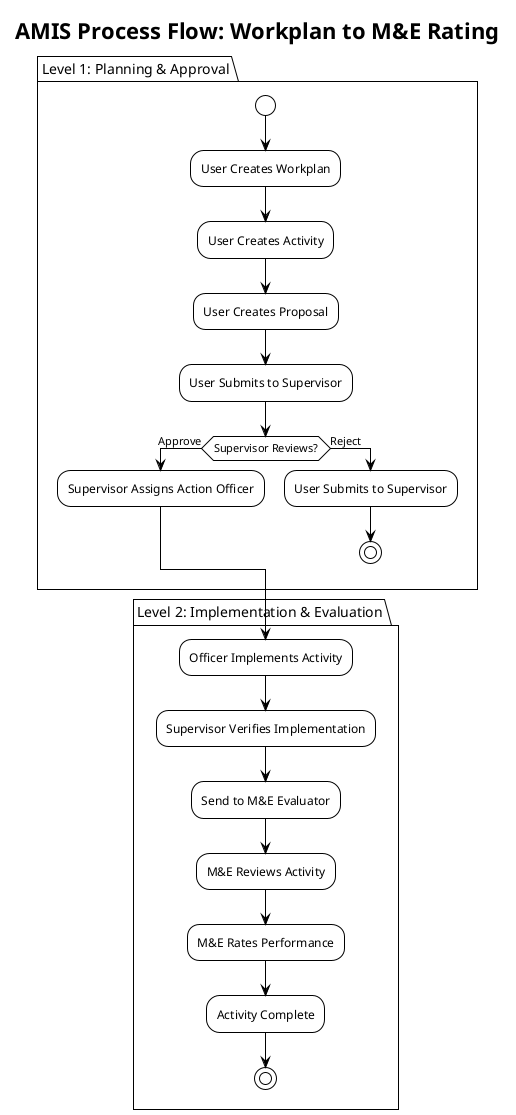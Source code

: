 @startuml AMIS_Simple_Process_Flow
!theme plain
title AMIS Process Flow: Workplan to M&E Rating

!define RECTANGLE class

package "Level 1: Planning & Approval" {
    start
    :User Creates Workplan;
    :User Creates Activity;
    :User Creates Proposal;
    :User Submits to Supervisor;
    
    if (Supervisor Reviews?) then (Approve)
        :Supervisor Assigns Action Officer;
    else (Reject)
        :User Submits to Supervisor;
        stop
    endif
}

package "Level 2: Implementation & Evaluation" {
    :Officer Implements Activity;
    :Supervisor Verifies Implementation;
    :Send to M&E Evaluator;
    :M&E Reviews Activity;
    :M&E Rates Performance;
    :Activity Complete;
    stop
}

' Alternative swimlane version
@enduml

@startuml AMIS_Simple_Process_Flow_Swimlanes
!theme plain
title AMIS Process Flow: Workplan to M&E Rating (Swimlanes)

|User|
start
:Create Workplan;
:Create Activity;
:Create Proposal;
:Submit to Supervisor;

|Supervisor|
if (Review Proposal?) then (Approve)
    :Assign Action Officer;
else (Reject)
    |User|
    :Submit to Supervisor;
    stop
endif

|Action Officer|
:Implement Activity;

|Supervisor|
:Verify Implementation;
:Send to M&E Evaluator;

|M&E Evaluator|
:Review Activity;
:Rate Performance;
:Mark Activity Complete;

stop

@enduml

@startuml AMIS_Simple_Process_Flow_Horizontal
!theme plain
title AMIS Process Flow: Workplan to M&E Rating (Horizontal Layout)

start

partition "Planning Phase" {
    :User Creates\nWorkplan;
    :User Creates\nActivity;
    :User Creates\nProposal;
    :User Submits\nto Supervisor;
}

partition "Approval Phase" {
    if (Supervisor\nReviews?) then (Approve)
        :Supervisor Assigns\nAction Officer;
    else (Reject)
        :User Submits\nto Supervisor;
        stop
    endif
}

partition "Implementation Phase" {
    :Officer Implements\nActivity;
    :Supervisor Verifies\nImplementation;
    :Send to M&E\nEvaluator;
}

partition "Evaluation Phase" {
    :M&E Reviews\nActivity;
    :M&E Rates\nPerformance;
    :Activity\nComplete;
}

stop

@enduml

@startuml AMIS_Simple_Process_Flow_Detailed
!theme plain
title AMIS Detailed Process Flow: Workplan to M&E Rating

|#LightBlue|User|
start
:Create Workplan;
note right
    - Fill workplan details
    - Set objectives
    - Define timeline
end note

:Create Activity;
note right
    - Select activity type
    - Add GPS coordinates
    - Upload documents
end note

:Create Proposal;
note right
    - Link to strategic plans
    - Add implementation details
    - Set budget requirements
end note

:Submit to Supervisor;

|#LightCoral|Supervisor|
if (Review Proposal?) then (Approve)
    :Assign Action Officer;
    note right
        - Select qualified officer
        - Send email notification
        - Set implementation timeline
    end note
else (Reject)
    :Request Changes;
    note right
        - Provide feedback
        - Specify required changes
        - Return to user
    end note
    |#LightBlue|User|
    :Revise and Resubmit;
    |#LightCoral|Supervisor|
endif

|#LightGreen|Action Officer|
:Implement Activity;
note right
    - Execute planned activities
    - Collect evidence
    - Record GPS coordinates
    - Upload photos/documents
end note

|#LightCoral|Supervisor|
:Verify Implementation;
note right
    - Review evidence
    - Check compliance
    - Validate completion
end note

:Send to M&E Evaluator;

|#Plum|M&E Evaluator|
:Review Activity;
note right
    - Assess implementation quality
    - Review documentation
    - Check objectives achievement
end note

:Rate Performance;
note right
    - Assign performance score
    - Add evaluation comments
    - Document lessons learned
end note

:Mark Activity Complete;
note right
    - Update activity status
    - Notify stakeholders
    - Archive documentation
end note

stop

@enduml
